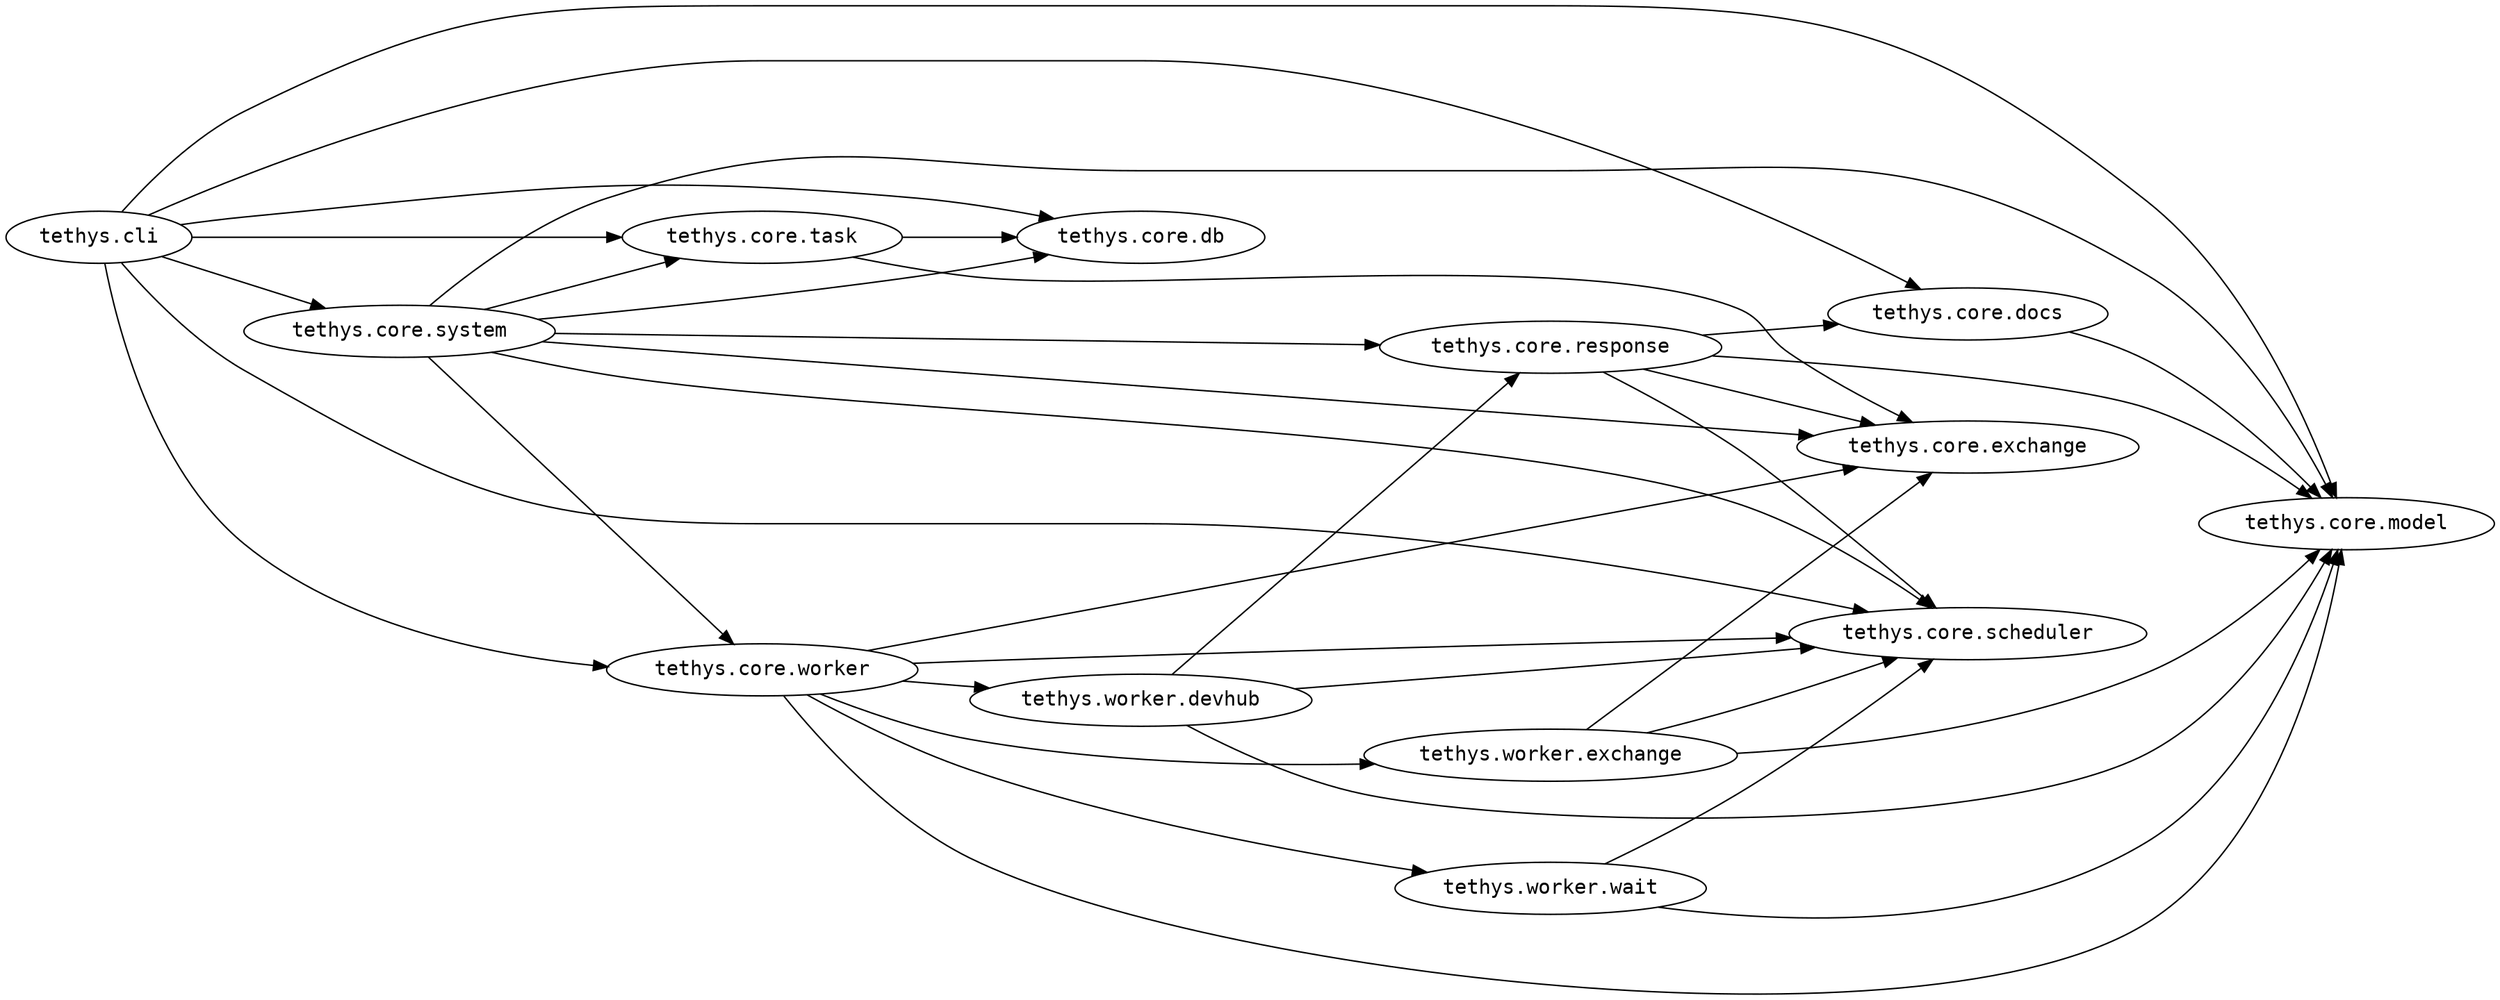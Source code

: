 digraph {
graph[dpi=100, rankdir=LR]
node[fontname="Monospace"]
edge[fontname="Monospace"]

node1570[label="tethys.core.db", style=solid]
node1571[label="tethys.core.scheduler", style=solid]
node1572[label="tethys.core.exchange", style=solid]
node1573[label="tethys.core.worker", style=solid]
node1574[label="tethys.cli", style=solid]
node1575[label="tethys.core.model", style=solid]
node1576[label="tethys.worker.wait", style=solid]
node1577[label="tethys.core.task", style=solid]
node1578[label="tethys.worker.exchange", style=solid]
node1579[label="tethys.core.response", style=solid]
node1580[label="tethys.core.docs", style=solid]
node1581[label="tethys.worker.devhub", style=solid]
node1582[label="tethys.core.system", style=solid]
node1573 -> node1571[label=""]
node1573 -> node1572[label=""]
node1573 -> node1575[label=""]
node1573 -> node1576[label=""]
node1573 -> node1578[label=""]
node1573 -> node1581[label=""]
node1574 -> node1570[label=""]
node1574 -> node1571[label=""]
node1574 -> node1573[label=""]
node1574 -> node1575[label=""]
node1574 -> node1577[label=""]
node1574 -> node1580[label=""]
node1574 -> node1582[label=""]
node1576 -> node1571[label=""]
node1576 -> node1575[label=""]
node1577 -> node1570[label=""]
node1577 -> node1572[label=""]
node1578 -> node1571[label=""]
node1578 -> node1572[label=""]
node1578 -> node1575[label=""]
node1579 -> node1571[label=""]
node1579 -> node1572[label=""]
node1579 -> node1575[label=""]
node1579 -> node1580[label=""]
node1580 -> node1575[label=""]
node1581 -> node1571[label=""]
node1581 -> node1575[label=""]
node1581 -> node1579[label=""]
node1582 -> node1570[label=""]
node1582 -> node1571[label=""]
node1582 -> node1572[label=""]
node1582 -> node1573[label=""]
node1582 -> node1575[label=""]
node1582 -> node1577[label=""]
node1582 -> node1579[label=""]
}
